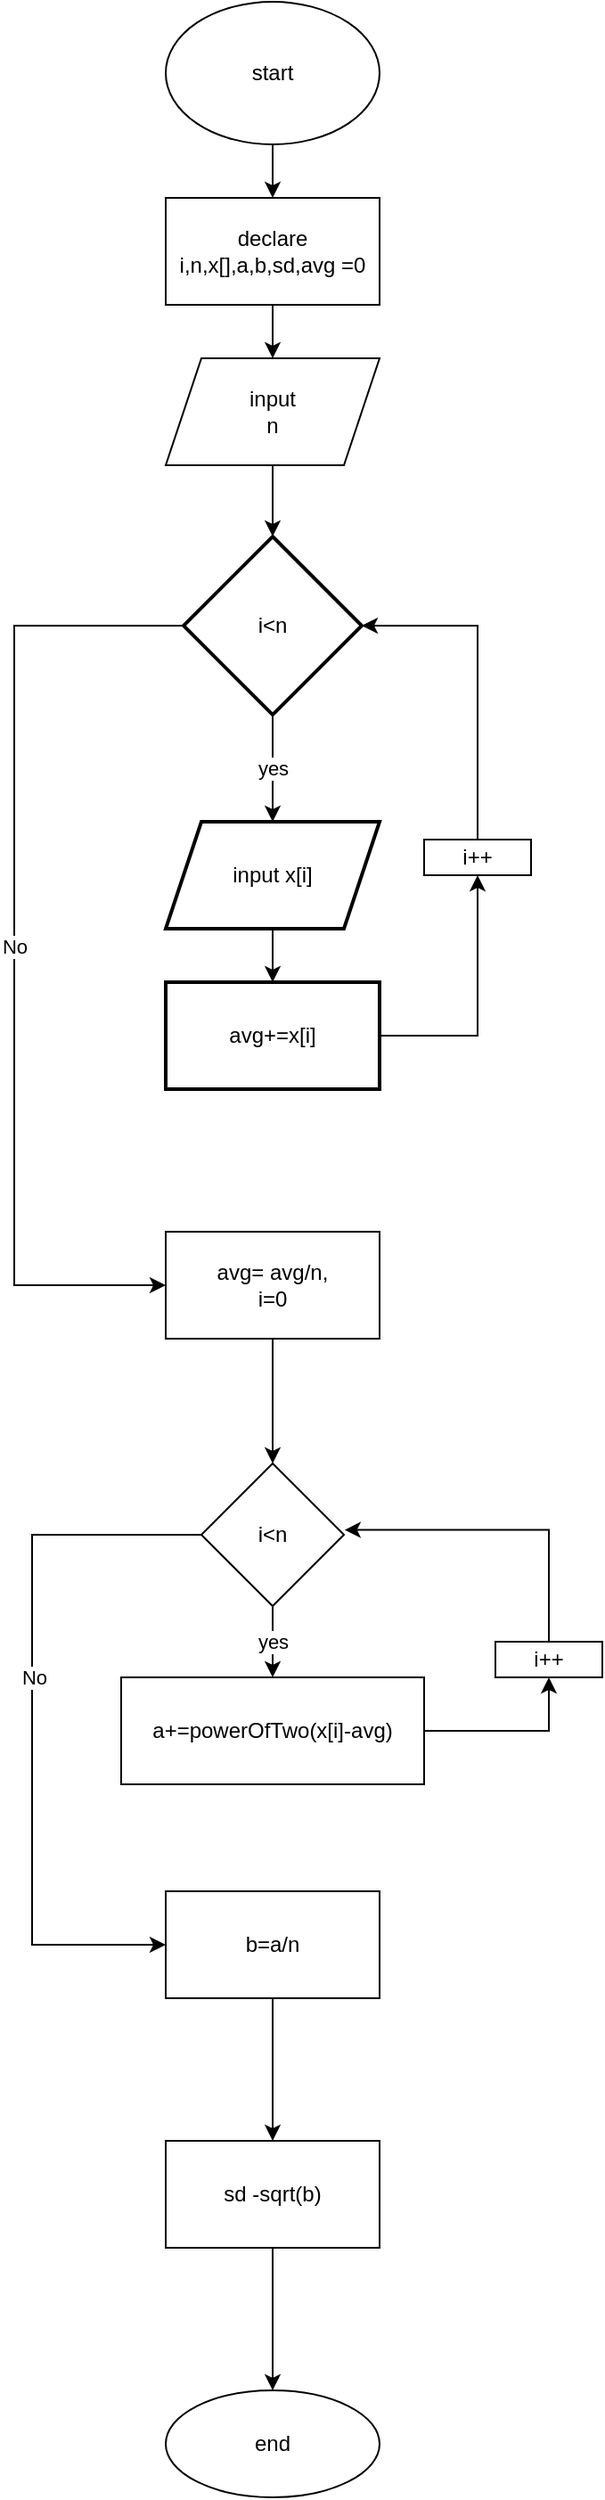 <mxfile version="20.3.0" type="device"><diagram id="2ZHDTUbV3gb1OfJhLkkS" name="Page-1"><mxGraphModel dx="1183" dy="713" grid="1" gridSize="10" guides="1" tooltips="1" connect="1" arrows="1" fold="1" page="1" pageScale="1" pageWidth="850" pageHeight="1100" math="0" shadow="0"><root><mxCell id="0"/><mxCell id="1" parent="0"/><mxCell id="7Fa1lIzPRs_HIyqL9FGB-4" value="" style="edgeStyle=orthogonalEdgeStyle;rounded=0;orthogonalLoop=1;jettySize=auto;html=1;" edge="1" parent="1" source="7Fa1lIzPRs_HIyqL9FGB-1" target="7Fa1lIzPRs_HIyqL9FGB-3"><mxGeometry relative="1" as="geometry"/></mxCell><mxCell id="7Fa1lIzPRs_HIyqL9FGB-1" value="start" style="ellipse;whiteSpace=wrap;html=1;" vertex="1" parent="1"><mxGeometry x="365" y="50" width="120" height="80" as="geometry"/></mxCell><mxCell id="7Fa1lIzPRs_HIyqL9FGB-7" value="" style="edgeStyle=orthogonalEdgeStyle;rounded=0;orthogonalLoop=1;jettySize=auto;html=1;" edge="1" parent="1" source="7Fa1lIzPRs_HIyqL9FGB-2" target="7Fa1lIzPRs_HIyqL9FGB-6"><mxGeometry relative="1" as="geometry"/></mxCell><mxCell id="7Fa1lIzPRs_HIyqL9FGB-2" value="input&lt;br&gt;n" style="shape=parallelogram;perimeter=parallelogramPerimeter;whiteSpace=wrap;html=1;fixedSize=1;" vertex="1" parent="1"><mxGeometry x="365" y="250" width="120" height="60" as="geometry"/></mxCell><mxCell id="7Fa1lIzPRs_HIyqL9FGB-5" value="" style="edgeStyle=orthogonalEdgeStyle;rounded=0;orthogonalLoop=1;jettySize=auto;html=1;" edge="1" parent="1" source="7Fa1lIzPRs_HIyqL9FGB-3" target="7Fa1lIzPRs_HIyqL9FGB-2"><mxGeometry relative="1" as="geometry"/></mxCell><mxCell id="7Fa1lIzPRs_HIyqL9FGB-3" value="declare i,n,x[],a,b,sd,avg =0" style="rounded=0;whiteSpace=wrap;html=1;" vertex="1" parent="1"><mxGeometry x="365" y="160" width="120" height="60" as="geometry"/></mxCell><mxCell id="7Fa1lIzPRs_HIyqL9FGB-11" value="yes" style="edgeStyle=orthogonalEdgeStyle;rounded=0;orthogonalLoop=1;jettySize=auto;html=1;" edge="1" parent="1" source="7Fa1lIzPRs_HIyqL9FGB-6" target="7Fa1lIzPRs_HIyqL9FGB-10"><mxGeometry relative="1" as="geometry"/></mxCell><mxCell id="7Fa1lIzPRs_HIyqL9FGB-18" value="No" style="edgeStyle=orthogonalEdgeStyle;rounded=0;orthogonalLoop=1;jettySize=auto;html=1;entryX=0;entryY=0.5;entryDx=0;entryDy=0;" edge="1" parent="1" source="7Fa1lIzPRs_HIyqL9FGB-6" target="7Fa1lIzPRs_HIyqL9FGB-20"><mxGeometry relative="1" as="geometry"><mxPoint x="280.0" y="729.996" as="targetPoint"/><Array as="points"><mxPoint x="280" y="400"/><mxPoint x="280" y="770"/></Array></mxGeometry></mxCell><mxCell id="7Fa1lIzPRs_HIyqL9FGB-6" value="i&amp;lt;n" style="strokeWidth=2;html=1;shape=mxgraph.flowchart.decision;whiteSpace=wrap;" vertex="1" parent="1"><mxGeometry x="375" y="350" width="100" height="100" as="geometry"/></mxCell><mxCell id="7Fa1lIzPRs_HIyqL9FGB-13" value="" style="edgeStyle=orthogonalEdgeStyle;rounded=0;orthogonalLoop=1;jettySize=auto;html=1;" edge="1" parent="1" source="7Fa1lIzPRs_HIyqL9FGB-10" target="7Fa1lIzPRs_HIyqL9FGB-12"><mxGeometry relative="1" as="geometry"/></mxCell><mxCell id="7Fa1lIzPRs_HIyqL9FGB-10" value="input x[i]" style="shape=parallelogram;perimeter=parallelogramPerimeter;whiteSpace=wrap;html=1;fixedSize=1;strokeWidth=2;" vertex="1" parent="1"><mxGeometry x="365" y="510" width="120" height="60" as="geometry"/></mxCell><mxCell id="7Fa1lIzPRs_HIyqL9FGB-39" style="edgeStyle=orthogonalEdgeStyle;rounded=0;orthogonalLoop=1;jettySize=auto;html=1;entryX=0.5;entryY=1;entryDx=0;entryDy=0;" edge="1" parent="1" source="7Fa1lIzPRs_HIyqL9FGB-12" target="7Fa1lIzPRs_HIyqL9FGB-37"><mxGeometry relative="1" as="geometry"/></mxCell><mxCell id="7Fa1lIzPRs_HIyqL9FGB-12" value="avg+=x[i]" style="whiteSpace=wrap;html=1;strokeWidth=2;" vertex="1" parent="1"><mxGeometry x="365" y="600" width="120" height="60" as="geometry"/></mxCell><mxCell id="7Fa1lIzPRs_HIyqL9FGB-22" value="" style="edgeStyle=orthogonalEdgeStyle;rounded=0;orthogonalLoop=1;jettySize=auto;html=1;" edge="1" parent="1" source="7Fa1lIzPRs_HIyqL9FGB-20" target="7Fa1lIzPRs_HIyqL9FGB-21"><mxGeometry relative="1" as="geometry"/></mxCell><mxCell id="7Fa1lIzPRs_HIyqL9FGB-20" value="avg= avg/n,&lt;br&gt;i=0" style="rounded=0;whiteSpace=wrap;html=1;" vertex="1" parent="1"><mxGeometry x="365" y="740" width="120" height="60" as="geometry"/></mxCell><mxCell id="7Fa1lIzPRs_HIyqL9FGB-24" value="yes" style="edgeStyle=orthogonalEdgeStyle;rounded=0;orthogonalLoop=1;jettySize=auto;html=1;" edge="1" parent="1" source="7Fa1lIzPRs_HIyqL9FGB-21" target="7Fa1lIzPRs_HIyqL9FGB-23"><mxGeometry relative="1" as="geometry"/></mxCell><mxCell id="7Fa1lIzPRs_HIyqL9FGB-26" value="" style="edgeStyle=orthogonalEdgeStyle;rounded=0;orthogonalLoop=1;jettySize=auto;html=1;" edge="1" parent="1" source="7Fa1lIzPRs_HIyqL9FGB-21" target="7Fa1lIzPRs_HIyqL9FGB-25"><mxGeometry relative="1" as="geometry"><Array as="points"><mxPoint x="290" y="910"/></Array></mxGeometry></mxCell><mxCell id="7Fa1lIzPRs_HIyqL9FGB-27" value="No" style="edgeLabel;html=1;align=center;verticalAlign=middle;resizable=0;points=[];" vertex="1" connectable="0" parent="7Fa1lIzPRs_HIyqL9FGB-26"><mxGeometry x="-0.124" y="1" relative="1" as="geometry"><mxPoint as="offset"/></mxGeometry></mxCell><mxCell id="7Fa1lIzPRs_HIyqL9FGB-21" value="i&amp;lt;n" style="rhombus;whiteSpace=wrap;html=1;rounded=0;" vertex="1" parent="1"><mxGeometry x="385" y="870" width="80" height="80" as="geometry"/></mxCell><mxCell id="7Fa1lIzPRs_HIyqL9FGB-29" style="edgeStyle=orthogonalEdgeStyle;rounded=0;orthogonalLoop=1;jettySize=auto;html=1;entryX=1.005;entryY=0.466;entryDx=0;entryDy=0;entryPerimeter=0;startArrow=none;exitX=0.5;exitY=0;exitDx=0;exitDy=0;" edge="1" parent="1" source="7Fa1lIzPRs_HIyqL9FGB-30" target="7Fa1lIzPRs_HIyqL9FGB-21"><mxGeometry relative="1" as="geometry"><mxPoint x="590" y="960" as="targetPoint"/><Array as="points"/></mxGeometry></mxCell><mxCell id="7Fa1lIzPRs_HIyqL9FGB-32" style="edgeStyle=orthogonalEdgeStyle;rounded=0;orthogonalLoop=1;jettySize=auto;html=1;entryX=0.5;entryY=1;entryDx=0;entryDy=0;" edge="1" parent="1" source="7Fa1lIzPRs_HIyqL9FGB-23" target="7Fa1lIzPRs_HIyqL9FGB-30"><mxGeometry relative="1" as="geometry"/></mxCell><mxCell id="7Fa1lIzPRs_HIyqL9FGB-23" value="a+=powerOfTwo(x[i]-avg)" style="whiteSpace=wrap;html=1;rounded=0;" vertex="1" parent="1"><mxGeometry x="340" y="990" width="170" height="60" as="geometry"/></mxCell><mxCell id="7Fa1lIzPRs_HIyqL9FGB-34" value="" style="edgeStyle=orthogonalEdgeStyle;rounded=0;orthogonalLoop=1;jettySize=auto;html=1;" edge="1" parent="1" source="7Fa1lIzPRs_HIyqL9FGB-25" target="7Fa1lIzPRs_HIyqL9FGB-33"><mxGeometry relative="1" as="geometry"/></mxCell><mxCell id="7Fa1lIzPRs_HIyqL9FGB-25" value="b=a/n" style="whiteSpace=wrap;html=1;rounded=0;" vertex="1" parent="1"><mxGeometry x="365" y="1110" width="120" height="60" as="geometry"/></mxCell><mxCell id="7Fa1lIzPRs_HIyqL9FGB-30" value="i++" style="rounded=0;whiteSpace=wrap;html=1;" vertex="1" parent="1"><mxGeometry x="550" y="970" width="60" height="20" as="geometry"/></mxCell><mxCell id="7Fa1lIzPRs_HIyqL9FGB-36" value="" style="edgeStyle=orthogonalEdgeStyle;rounded=0;orthogonalLoop=1;jettySize=auto;html=1;" edge="1" parent="1" source="7Fa1lIzPRs_HIyqL9FGB-33" target="7Fa1lIzPRs_HIyqL9FGB-35"><mxGeometry relative="1" as="geometry"/></mxCell><mxCell id="7Fa1lIzPRs_HIyqL9FGB-33" value="sd -sqrt(b)" style="whiteSpace=wrap;html=1;rounded=0;" vertex="1" parent="1"><mxGeometry x="365" y="1250" width="120" height="60" as="geometry"/></mxCell><mxCell id="7Fa1lIzPRs_HIyqL9FGB-35" value="end" style="ellipse;whiteSpace=wrap;html=1;rounded=0;" vertex="1" parent="1"><mxGeometry x="365" y="1390" width="120" height="60" as="geometry"/></mxCell><mxCell id="7Fa1lIzPRs_HIyqL9FGB-41" style="edgeStyle=orthogonalEdgeStyle;rounded=0;orthogonalLoop=1;jettySize=auto;html=1;entryX=1;entryY=0.5;entryDx=0;entryDy=0;entryPerimeter=0;" edge="1" parent="1" source="7Fa1lIzPRs_HIyqL9FGB-37" target="7Fa1lIzPRs_HIyqL9FGB-6"><mxGeometry relative="1" as="geometry"><mxPoint x="540" y="400" as="targetPoint"/><Array as="points"><mxPoint x="540" y="400"/></Array></mxGeometry></mxCell><mxCell id="7Fa1lIzPRs_HIyqL9FGB-37" value="i++" style="rounded=0;whiteSpace=wrap;html=1;" vertex="1" parent="1"><mxGeometry x="510" y="520" width="60" height="20" as="geometry"/></mxCell></root></mxGraphModel></diagram></mxfile>